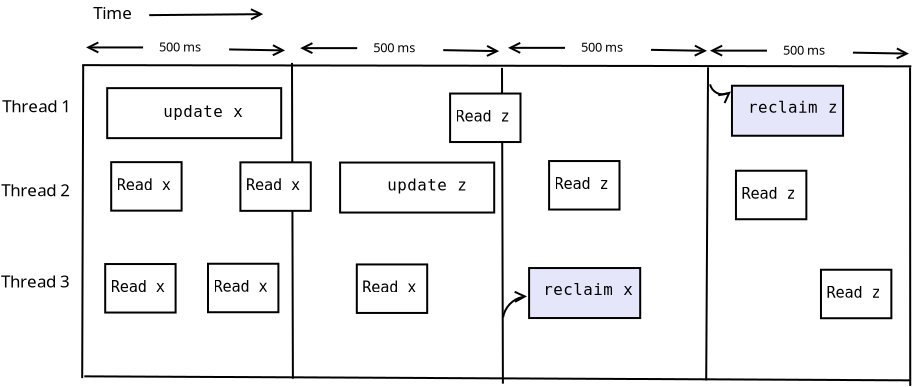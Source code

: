 <?xml version="1.0" encoding="UTF-8"?>
<dia:diagram xmlns:dia="http://www.lysator.liu.se/~alla/dia/">
  <dia:layer name="Background" visible="true" active="true">
    <dia:object type="Standard - Box" version="0" id="O0">
      <dia:attribute name="obj_pos">
        <dia:point val="-65.9,1.7"/>
      </dia:attribute>
      <dia:attribute name="obj_bb">
        <dia:rectangle val="-65.95,1.65;-62.33,4.175"/>
      </dia:attribute>
      <dia:attribute name="elem_corner">
        <dia:point val="-65.9,1.7"/>
      </dia:attribute>
      <dia:attribute name="elem_width">
        <dia:real val="3.52"/>
      </dia:attribute>
      <dia:attribute name="elem_height">
        <dia:real val="2.425"/>
      </dia:attribute>
      <dia:attribute name="show_background">
        <dia:boolean val="true"/>
      </dia:attribute>
    </dia:object>
    <dia:object type="Standard - Line" version="0" id="O1">
      <dia:attribute name="obj_pos">
        <dia:point val="-67.3,-3.15"/>
      </dia:attribute>
      <dia:attribute name="obj_bb">
        <dia:rectangle val="-67.4,-3.2;-67.25,12.55"/>
      </dia:attribute>
      <dia:attribute name="conn_endpoints">
        <dia:point val="-67.3,-3.15"/>
        <dia:point val="-67.35,12.5"/>
      </dia:attribute>
      <dia:attribute name="numcp">
        <dia:int val="1"/>
      </dia:attribute>
    </dia:object>
    <dia:object type="Standard - Line" version="0" id="O2">
      <dia:attribute name="obj_pos">
        <dia:point val="-67.35,-3.15"/>
      </dia:attribute>
      <dia:attribute name="obj_bb">
        <dia:rectangle val="-67.4,-3.2;-25.843,-3.04"/>
      </dia:attribute>
      <dia:attribute name="conn_endpoints">
        <dia:point val="-67.35,-3.15"/>
        <dia:point val="-25.893,-3.09"/>
      </dia:attribute>
      <dia:attribute name="numcp">
        <dia:int val="1"/>
      </dia:attribute>
    </dia:object>
    <dia:object type="Standard - Text" version="1" id="O3">
      <dia:attribute name="obj_pos">
        <dia:point val="-65.625,3.1"/>
      </dia:attribute>
      <dia:attribute name="obj_bb">
        <dia:rectangle val="-65.625,2.393;-62.865,3.28"/>
      </dia:attribute>
      <dia:attribute name="text">
        <dia:composite type="text">
          <dia:attribute name="string">
            <dia:string>#Read x#</dia:string>
          </dia:attribute>
          <dia:attribute name="font">
            <dia:font family="monospace" style="0" name="Courier"/>
          </dia:attribute>
          <dia:attribute name="height">
            <dia:real val="0.953"/>
          </dia:attribute>
          <dia:attribute name="pos">
            <dia:point val="-65.625,3.1"/>
          </dia:attribute>
          <dia:attribute name="color">
            <dia:color val="#000000"/>
          </dia:attribute>
          <dia:attribute name="alignment">
            <dia:enum val="0"/>
          </dia:attribute>
        </dia:composite>
      </dia:attribute>
      <dia:attribute name="valign">
        <dia:enum val="3"/>
      </dia:attribute>
    </dia:object>
    <dia:object type="Standard - Text" version="1" id="O4">
      <dia:attribute name="obj_pos">
        <dia:point val="-66.795,-5.452"/>
      </dia:attribute>
      <dia:attribute name="obj_bb">
        <dia:rectangle val="-66.795,-6.24;-64.723,-5.253"/>
      </dia:attribute>
      <dia:attribute name="text">
        <dia:composite type="text">
          <dia:attribute name="string">
            <dia:string>#Time#</dia:string>
          </dia:attribute>
          <dia:attribute name="font">
            <dia:font family="sans" style="0" name="Helvetica"/>
          </dia:attribute>
          <dia:attribute name="height">
            <dia:real val="1.058"/>
          </dia:attribute>
          <dia:attribute name="pos">
            <dia:point val="-66.795,-5.452"/>
          </dia:attribute>
          <dia:attribute name="color">
            <dia:color val="#000000"/>
          </dia:attribute>
          <dia:attribute name="alignment">
            <dia:enum val="0"/>
          </dia:attribute>
        </dia:composite>
      </dia:attribute>
      <dia:attribute name="valign">
        <dia:enum val="3"/>
      </dia:attribute>
    </dia:object>
    <dia:object type="Standard - Line" version="0" id="O5">
      <dia:attribute name="obj_pos">
        <dia:point val="-64.0,-5.65"/>
      </dia:attribute>
      <dia:attribute name="obj_bb">
        <dia:rectangle val="-64.051,-6.026;-58.188,-5.364"/>
      </dia:attribute>
      <dia:attribute name="conn_endpoints">
        <dia:point val="-64.0,-5.65"/>
        <dia:point val="-58.3,-5.7"/>
      </dia:attribute>
      <dia:attribute name="numcp">
        <dia:int val="1"/>
      </dia:attribute>
      <dia:attribute name="end_arrow">
        <dia:enum val="1"/>
      </dia:attribute>
      <dia:attribute name="end_arrow_length">
        <dia:real val="0.5"/>
      </dia:attribute>
      <dia:attribute name="end_arrow_width">
        <dia:real val="0.5"/>
      </dia:attribute>
    </dia:object>
    <dia:object type="Standard - Text" version="1" id="O6">
      <dia:attribute name="obj_pos">
        <dia:point val="-71.35,-0.8"/>
      </dia:attribute>
      <dia:attribute name="obj_bb">
        <dia:rectangle val="-71.35,-1.587;-67.58,-0.6"/>
      </dia:attribute>
      <dia:attribute name="text">
        <dia:composite type="text">
          <dia:attribute name="string">
            <dia:string>#Thread 1#</dia:string>
          </dia:attribute>
          <dia:attribute name="font">
            <dia:font family="sans" style="0" name="Helvetica"/>
          </dia:attribute>
          <dia:attribute name="height">
            <dia:real val="1.058"/>
          </dia:attribute>
          <dia:attribute name="pos">
            <dia:point val="-71.35,-0.8"/>
          </dia:attribute>
          <dia:attribute name="color">
            <dia:color val="#000000"/>
          </dia:attribute>
          <dia:attribute name="alignment">
            <dia:enum val="0"/>
          </dia:attribute>
        </dia:composite>
      </dia:attribute>
      <dia:attribute name="valign">
        <dia:enum val="3"/>
      </dia:attribute>
    </dia:object>
    <dia:object type="Standard - Text" version="1" id="O7">
      <dia:attribute name="obj_pos">
        <dia:point val="-71.395,3.405"/>
      </dia:attribute>
      <dia:attribute name="obj_bb">
        <dia:rectangle val="-71.395,2.618;-67.625,3.605"/>
      </dia:attribute>
      <dia:attribute name="text">
        <dia:composite type="text">
          <dia:attribute name="string">
            <dia:string>#Thread 2#</dia:string>
          </dia:attribute>
          <dia:attribute name="font">
            <dia:font family="sans" style="0" name="Helvetica"/>
          </dia:attribute>
          <dia:attribute name="height">
            <dia:real val="1.058"/>
          </dia:attribute>
          <dia:attribute name="pos">
            <dia:point val="-71.395,3.405"/>
          </dia:attribute>
          <dia:attribute name="color">
            <dia:color val="#000000"/>
          </dia:attribute>
          <dia:attribute name="alignment">
            <dia:enum val="0"/>
          </dia:attribute>
        </dia:composite>
      </dia:attribute>
      <dia:attribute name="valign">
        <dia:enum val="3"/>
      </dia:attribute>
    </dia:object>
    <dia:object type="Standard - Line" version="0" id="O8">
      <dia:attribute name="obj_pos">
        <dia:point val="-36.057,-3.04"/>
      </dia:attribute>
      <dia:attribute name="obj_bb">
        <dia:rectangle val="-36.2,-3.09;-36.007,12.66"/>
      </dia:attribute>
      <dia:attribute name="conn_endpoints">
        <dia:point val="-36.057,-3.04"/>
        <dia:point val="-36.15,12.61"/>
      </dia:attribute>
      <dia:attribute name="numcp">
        <dia:int val="1"/>
      </dia:attribute>
    </dia:object>
    <dia:object type="Standard - Line" version="0" id="O9">
      <dia:attribute name="obj_pos">
        <dia:point val="-67.245,12.41"/>
      </dia:attribute>
      <dia:attribute name="obj_bb">
        <dia:rectangle val="-67.295,12.36;-25.892,12.66"/>
      </dia:attribute>
      <dia:attribute name="conn_endpoints">
        <dia:point val="-67.245,12.41"/>
        <dia:point val="-25.943,12.61"/>
      </dia:attribute>
      <dia:attribute name="numcp">
        <dia:int val="1"/>
      </dia:attribute>
    </dia:object>
    <dia:object type="Standard - Line" version="0" id="O10">
      <dia:attribute name="obj_pos">
        <dia:point val="-46.36,-3.015"/>
      </dia:attribute>
      <dia:attribute name="obj_bb">
        <dia:rectangle val="-46.41,-3.065;-46.265,12.825"/>
      </dia:attribute>
      <dia:attribute name="conn_endpoints">
        <dia:point val="-46.36,-3.015"/>
        <dia:point val="-46.315,12.775"/>
      </dia:attribute>
      <dia:attribute name="numcp">
        <dia:int val="1"/>
      </dia:attribute>
    </dia:object>
    <dia:object type="Standard - Text" version="1" id="O11">
      <dia:attribute name="obj_pos">
        <dia:point val="-71.41,7.972"/>
      </dia:attribute>
      <dia:attribute name="obj_bb">
        <dia:rectangle val="-71.41,7.185;-67.64,8.172"/>
      </dia:attribute>
      <dia:attribute name="text">
        <dia:composite type="text">
          <dia:attribute name="string">
            <dia:string>#Thread 3#</dia:string>
          </dia:attribute>
          <dia:attribute name="font">
            <dia:font family="sans" style="0" name="Helvetica"/>
          </dia:attribute>
          <dia:attribute name="height">
            <dia:real val="1.058"/>
          </dia:attribute>
          <dia:attribute name="pos">
            <dia:point val="-71.41,7.972"/>
          </dia:attribute>
          <dia:attribute name="color">
            <dia:color val="#000000"/>
          </dia:attribute>
          <dia:attribute name="alignment">
            <dia:enum val="0"/>
          </dia:attribute>
        </dia:composite>
      </dia:attribute>
      <dia:attribute name="valign">
        <dia:enum val="3"/>
      </dia:attribute>
    </dia:object>
    <dia:object type="Standard - Line" version="0" id="O12">
      <dia:attribute name="obj_pos">
        <dia:point val="-56.86,-3.265"/>
      </dia:attribute>
      <dia:attribute name="obj_bb">
        <dia:rectangle val="-56.91,-3.315;-56.765,12.575"/>
      </dia:attribute>
      <dia:attribute name="conn_endpoints">
        <dia:point val="-56.86,-3.265"/>
        <dia:point val="-56.815,12.525"/>
      </dia:attribute>
      <dia:attribute name="numcp">
        <dia:int val="1"/>
      </dia:attribute>
    </dia:object>
    <dia:object type="Standard - Box" version="0" id="O13">
      <dia:attribute name="obj_pos">
        <dia:point val="-66.1,-2"/>
      </dia:attribute>
      <dia:attribute name="obj_bb">
        <dia:rectangle val="-66.15,-2.05;-57.35,0.55"/>
      </dia:attribute>
      <dia:attribute name="elem_corner">
        <dia:point val="-66.1,-2"/>
      </dia:attribute>
      <dia:attribute name="elem_width">
        <dia:real val="8.7"/>
      </dia:attribute>
      <dia:attribute name="elem_height">
        <dia:real val="2.5"/>
      </dia:attribute>
      <dia:attribute name="show_background">
        <dia:boolean val="true"/>
      </dia:attribute>
    </dia:object>
    <dia:object type="Standard - Text" version="1" id="O14">
      <dia:attribute name="obj_pos">
        <dia:point val="-63.795,-0.552"/>
      </dia:attribute>
      <dia:attribute name="obj_bb">
        <dia:rectangle val="-63.795,-1.288;-59.52,-0.365"/>
      </dia:attribute>
      <dia:attribute name="text">
        <dia:composite type="text">
          <dia:attribute name="string">
            <dia:string># update x#</dia:string>
          </dia:attribute>
          <dia:attribute name="font">
            <dia:font family="monospace" style="0" name="Courier"/>
          </dia:attribute>
          <dia:attribute name="height">
            <dia:real val="0.988"/>
          </dia:attribute>
          <dia:attribute name="pos">
            <dia:point val="-63.795,-0.552"/>
          </dia:attribute>
          <dia:attribute name="color">
            <dia:color val="#000000"/>
          </dia:attribute>
          <dia:attribute name="alignment">
            <dia:enum val="0"/>
          </dia:attribute>
        </dia:composite>
      </dia:attribute>
      <dia:attribute name="valign">
        <dia:enum val="3"/>
      </dia:attribute>
    </dia:object>
    <dia:object type="Standard - Box" version="0" id="O15">
      <dia:attribute name="obj_pos">
        <dia:point val="-59.44,1.71"/>
      </dia:attribute>
      <dia:attribute name="obj_bb">
        <dia:rectangle val="-59.49,1.66;-55.87,4.185"/>
      </dia:attribute>
      <dia:attribute name="elem_corner">
        <dia:point val="-59.44,1.71"/>
      </dia:attribute>
      <dia:attribute name="elem_width">
        <dia:real val="3.52"/>
      </dia:attribute>
      <dia:attribute name="elem_height">
        <dia:real val="2.425"/>
      </dia:attribute>
      <dia:attribute name="show_background">
        <dia:boolean val="true"/>
      </dia:attribute>
    </dia:object>
    <dia:object type="Standard - Text" version="1" id="O16">
      <dia:attribute name="obj_pos">
        <dia:point val="-59.165,3.11"/>
      </dia:attribute>
      <dia:attribute name="obj_bb">
        <dia:rectangle val="-59.165,2.402;-56.405,3.29"/>
      </dia:attribute>
      <dia:attribute name="text">
        <dia:composite type="text">
          <dia:attribute name="string">
            <dia:string>#Read x#</dia:string>
          </dia:attribute>
          <dia:attribute name="font">
            <dia:font family="monospace" style="0" name="Courier"/>
          </dia:attribute>
          <dia:attribute name="height">
            <dia:real val="0.953"/>
          </dia:attribute>
          <dia:attribute name="pos">
            <dia:point val="-59.165,3.11"/>
          </dia:attribute>
          <dia:attribute name="color">
            <dia:color val="#000000"/>
          </dia:attribute>
          <dia:attribute name="alignment">
            <dia:enum val="0"/>
          </dia:attribute>
        </dia:composite>
      </dia:attribute>
      <dia:attribute name="valign">
        <dia:enum val="3"/>
      </dia:attribute>
    </dia:object>
    <dia:object type="Standard - Box" version="0" id="O17">
      <dia:attribute name="obj_pos">
        <dia:point val="-66.2,6.795"/>
      </dia:attribute>
      <dia:attribute name="obj_bb">
        <dia:rectangle val="-66.25,6.745;-62.63,9.27"/>
      </dia:attribute>
      <dia:attribute name="elem_corner">
        <dia:point val="-66.2,6.795"/>
      </dia:attribute>
      <dia:attribute name="elem_width">
        <dia:real val="3.52"/>
      </dia:attribute>
      <dia:attribute name="elem_height">
        <dia:real val="2.425"/>
      </dia:attribute>
      <dia:attribute name="show_background">
        <dia:boolean val="true"/>
      </dia:attribute>
    </dia:object>
    <dia:object type="Standard - Text" version="1" id="O18">
      <dia:attribute name="obj_pos">
        <dia:point val="-65.925,8.195"/>
      </dia:attribute>
      <dia:attribute name="obj_bb">
        <dia:rectangle val="-65.925,7.487;-63.165,8.375"/>
      </dia:attribute>
      <dia:attribute name="text">
        <dia:composite type="text">
          <dia:attribute name="string">
            <dia:string>#Read x#</dia:string>
          </dia:attribute>
          <dia:attribute name="font">
            <dia:font family="monospace" style="0" name="Courier"/>
          </dia:attribute>
          <dia:attribute name="height">
            <dia:real val="0.953"/>
          </dia:attribute>
          <dia:attribute name="pos">
            <dia:point val="-65.925,8.195"/>
          </dia:attribute>
          <dia:attribute name="color">
            <dia:color val="#000000"/>
          </dia:attribute>
          <dia:attribute name="alignment">
            <dia:enum val="0"/>
          </dia:attribute>
        </dia:composite>
      </dia:attribute>
      <dia:attribute name="valign">
        <dia:enum val="3"/>
      </dia:attribute>
    </dia:object>
    <dia:object type="Standard - Box" version="0" id="O19">
      <dia:attribute name="obj_pos">
        <dia:point val="-61.06,6.78"/>
      </dia:attribute>
      <dia:attribute name="obj_bb">
        <dia:rectangle val="-61.11,6.73;-57.49,9.255"/>
      </dia:attribute>
      <dia:attribute name="elem_corner">
        <dia:point val="-61.06,6.78"/>
      </dia:attribute>
      <dia:attribute name="elem_width">
        <dia:real val="3.52"/>
      </dia:attribute>
      <dia:attribute name="elem_height">
        <dia:real val="2.425"/>
      </dia:attribute>
      <dia:attribute name="show_background">
        <dia:boolean val="true"/>
      </dia:attribute>
    </dia:object>
    <dia:object type="Standard - Text" version="1" id="O20">
      <dia:attribute name="obj_pos">
        <dia:point val="-60.785,8.18"/>
      </dia:attribute>
      <dia:attribute name="obj_bb">
        <dia:rectangle val="-60.785,7.473;-58.025,8.36"/>
      </dia:attribute>
      <dia:attribute name="text">
        <dia:composite type="text">
          <dia:attribute name="string">
            <dia:string>#Read x#</dia:string>
          </dia:attribute>
          <dia:attribute name="font">
            <dia:font family="monospace" style="0" name="Courier"/>
          </dia:attribute>
          <dia:attribute name="height">
            <dia:real val="0.953"/>
          </dia:attribute>
          <dia:attribute name="pos">
            <dia:point val="-60.785,8.18"/>
          </dia:attribute>
          <dia:attribute name="color">
            <dia:color val="#000000"/>
          </dia:attribute>
          <dia:attribute name="alignment">
            <dia:enum val="0"/>
          </dia:attribute>
        </dia:composite>
      </dia:attribute>
      <dia:attribute name="valign">
        <dia:enum val="3"/>
      </dia:attribute>
    </dia:object>
    <dia:object type="Standard - Box" version="0" id="O21">
      <dia:attribute name="obj_pos">
        <dia:point val="-53.62,6.815"/>
      </dia:attribute>
      <dia:attribute name="obj_bb">
        <dia:rectangle val="-53.67,6.765;-50.05,9.29"/>
      </dia:attribute>
      <dia:attribute name="elem_corner">
        <dia:point val="-53.62,6.815"/>
      </dia:attribute>
      <dia:attribute name="elem_width">
        <dia:real val="3.52"/>
      </dia:attribute>
      <dia:attribute name="elem_height">
        <dia:real val="2.425"/>
      </dia:attribute>
      <dia:attribute name="show_background">
        <dia:boolean val="true"/>
      </dia:attribute>
    </dia:object>
    <dia:object type="Standard - Text" version="1" id="O22">
      <dia:attribute name="obj_pos">
        <dia:point val="-53.345,8.215"/>
      </dia:attribute>
      <dia:attribute name="obj_bb">
        <dia:rectangle val="-53.345,7.508;-50.585,8.395"/>
      </dia:attribute>
      <dia:attribute name="text">
        <dia:composite type="text">
          <dia:attribute name="string">
            <dia:string>#Read x#</dia:string>
          </dia:attribute>
          <dia:attribute name="font">
            <dia:font family="monospace" style="0" name="Courier"/>
          </dia:attribute>
          <dia:attribute name="height">
            <dia:real val="0.953"/>
          </dia:attribute>
          <dia:attribute name="pos">
            <dia:point val="-53.345,8.215"/>
          </dia:attribute>
          <dia:attribute name="color">
            <dia:color val="#000000"/>
          </dia:attribute>
          <dia:attribute name="alignment">
            <dia:enum val="0"/>
          </dia:attribute>
        </dia:composite>
      </dia:attribute>
      <dia:attribute name="valign">
        <dia:enum val="3"/>
      </dia:attribute>
    </dia:object>
    <dia:object type="Standard - Text" version="1" id="O23">
      <dia:attribute name="obj_pos">
        <dia:point val="-52.8,-3.8"/>
      </dia:attribute>
      <dia:attribute name="obj_bb">
        <dia:rectangle val="-52.8,-4.395;-50.42,-3.647"/>
      </dia:attribute>
      <dia:attribute name="text">
        <dia:composite type="text">
          <dia:attribute name="string">
            <dia:string>#500 ms#</dia:string>
          </dia:attribute>
          <dia:attribute name="font">
            <dia:font family="sans" style="0" name="Helvetica"/>
          </dia:attribute>
          <dia:attribute name="height">
            <dia:real val="0.8"/>
          </dia:attribute>
          <dia:attribute name="pos">
            <dia:point val="-52.8,-3.8"/>
          </dia:attribute>
          <dia:attribute name="color">
            <dia:color val="#000000"/>
          </dia:attribute>
          <dia:attribute name="alignment">
            <dia:enum val="0"/>
          </dia:attribute>
        </dia:composite>
      </dia:attribute>
      <dia:attribute name="valign">
        <dia:enum val="3"/>
      </dia:attribute>
    </dia:object>
    <dia:object type="Standard - Line" version="0" id="O24">
      <dia:attribute name="obj_pos">
        <dia:point val="-49.3,-3.9"/>
      </dia:attribute>
      <dia:attribute name="obj_bb">
        <dia:rectangle val="-49.351,-4.191;-46.388,-3.529"/>
      </dia:attribute>
      <dia:attribute name="conn_endpoints">
        <dia:point val="-49.3,-3.9"/>
        <dia:point val="-46.5,-3.85"/>
      </dia:attribute>
      <dia:attribute name="numcp">
        <dia:int val="1"/>
      </dia:attribute>
      <dia:attribute name="end_arrow">
        <dia:enum val="1"/>
      </dia:attribute>
      <dia:attribute name="end_arrow_length">
        <dia:real val="0.5"/>
      </dia:attribute>
      <dia:attribute name="end_arrow_width">
        <dia:real val="0.5"/>
      </dia:attribute>
    </dia:object>
    <dia:object type="Standard - Line" version="0" id="O25">
      <dia:attribute name="obj_pos">
        <dia:point val="-56.45,-4"/>
      </dia:attribute>
      <dia:attribute name="obj_bb">
        <dia:rectangle val="-56.5,-4.331;-53.55,-3.669"/>
      </dia:attribute>
      <dia:attribute name="conn_endpoints">
        <dia:point val="-56.45,-4"/>
        <dia:point val="-53.6,-4"/>
      </dia:attribute>
      <dia:attribute name="numcp">
        <dia:int val="1"/>
      </dia:attribute>
      <dia:attribute name="start_arrow">
        <dia:enum val="1"/>
      </dia:attribute>
      <dia:attribute name="start_arrow_length">
        <dia:real val="0.5"/>
      </dia:attribute>
      <dia:attribute name="start_arrow_width">
        <dia:real val="0.5"/>
      </dia:attribute>
    </dia:object>
    <dia:object type="Standard - Text" version="1" id="O26">
      <dia:attribute name="obj_pos">
        <dia:point val="-63.505,-3.835"/>
      </dia:attribute>
      <dia:attribute name="obj_bb">
        <dia:rectangle val="-63.505,-4.43;-61.125,-3.683"/>
      </dia:attribute>
      <dia:attribute name="text">
        <dia:composite type="text">
          <dia:attribute name="string">
            <dia:string>#500 ms#</dia:string>
          </dia:attribute>
          <dia:attribute name="font">
            <dia:font family="sans" style="0" name="Helvetica"/>
          </dia:attribute>
          <dia:attribute name="height">
            <dia:real val="0.8"/>
          </dia:attribute>
          <dia:attribute name="pos">
            <dia:point val="-63.505,-3.835"/>
          </dia:attribute>
          <dia:attribute name="color">
            <dia:color val="#000000"/>
          </dia:attribute>
          <dia:attribute name="alignment">
            <dia:enum val="0"/>
          </dia:attribute>
        </dia:composite>
      </dia:attribute>
      <dia:attribute name="valign">
        <dia:enum val="3"/>
      </dia:attribute>
    </dia:object>
    <dia:object type="Standard - Line" version="0" id="O27">
      <dia:attribute name="obj_pos">
        <dia:point val="-60.005,-3.935"/>
      </dia:attribute>
      <dia:attribute name="obj_bb">
        <dia:rectangle val="-60.056,-4.226;-57.093,-3.564"/>
      </dia:attribute>
      <dia:attribute name="conn_endpoints">
        <dia:point val="-60.005,-3.935"/>
        <dia:point val="-57.205,-3.885"/>
      </dia:attribute>
      <dia:attribute name="numcp">
        <dia:int val="1"/>
      </dia:attribute>
      <dia:attribute name="end_arrow">
        <dia:enum val="1"/>
      </dia:attribute>
      <dia:attribute name="end_arrow_length">
        <dia:real val="0.5"/>
      </dia:attribute>
      <dia:attribute name="end_arrow_width">
        <dia:real val="0.5"/>
      </dia:attribute>
    </dia:object>
    <dia:object type="Standard - Line" version="0" id="O28">
      <dia:attribute name="obj_pos">
        <dia:point val="-67.155,-4.035"/>
      </dia:attribute>
      <dia:attribute name="obj_bb">
        <dia:rectangle val="-67.205,-4.366;-64.255,-3.704"/>
      </dia:attribute>
      <dia:attribute name="conn_endpoints">
        <dia:point val="-67.155,-4.035"/>
        <dia:point val="-64.305,-4.035"/>
      </dia:attribute>
      <dia:attribute name="numcp">
        <dia:int val="1"/>
      </dia:attribute>
      <dia:attribute name="start_arrow">
        <dia:enum val="1"/>
      </dia:attribute>
      <dia:attribute name="start_arrow_length">
        <dia:real val="0.5"/>
      </dia:attribute>
      <dia:attribute name="start_arrow_width">
        <dia:real val="0.5"/>
      </dia:attribute>
    </dia:object>
    <dia:object type="Standard - Text" version="1" id="O29">
      <dia:attribute name="obj_pos">
        <dia:point val="-42.41,-3.815"/>
      </dia:attribute>
      <dia:attribute name="obj_bb">
        <dia:rectangle val="-42.41,-4.41;-40.03,-3.663"/>
      </dia:attribute>
      <dia:attribute name="text">
        <dia:composite type="text">
          <dia:attribute name="string">
            <dia:string>#500 ms#</dia:string>
          </dia:attribute>
          <dia:attribute name="font">
            <dia:font family="sans" style="0" name="Helvetica"/>
          </dia:attribute>
          <dia:attribute name="height">
            <dia:real val="0.8"/>
          </dia:attribute>
          <dia:attribute name="pos">
            <dia:point val="-42.41,-3.815"/>
          </dia:attribute>
          <dia:attribute name="color">
            <dia:color val="#000000"/>
          </dia:attribute>
          <dia:attribute name="alignment">
            <dia:enum val="0"/>
          </dia:attribute>
        </dia:composite>
      </dia:attribute>
      <dia:attribute name="valign">
        <dia:enum val="3"/>
      </dia:attribute>
    </dia:object>
    <dia:object type="Standard - Line" version="0" id="O30">
      <dia:attribute name="obj_pos">
        <dia:point val="-38.91,-3.915"/>
      </dia:attribute>
      <dia:attribute name="obj_bb">
        <dia:rectangle val="-38.961,-4.206;-35.998,-3.544"/>
      </dia:attribute>
      <dia:attribute name="conn_endpoints">
        <dia:point val="-38.91,-3.915"/>
        <dia:point val="-36.11,-3.865"/>
      </dia:attribute>
      <dia:attribute name="numcp">
        <dia:int val="1"/>
      </dia:attribute>
      <dia:attribute name="end_arrow">
        <dia:enum val="1"/>
      </dia:attribute>
      <dia:attribute name="end_arrow_length">
        <dia:real val="0.5"/>
      </dia:attribute>
      <dia:attribute name="end_arrow_width">
        <dia:real val="0.5"/>
      </dia:attribute>
    </dia:object>
    <dia:object type="Standard - Line" version="0" id="O31">
      <dia:attribute name="obj_pos">
        <dia:point val="-46.06,-4.015"/>
      </dia:attribute>
      <dia:attribute name="obj_bb">
        <dia:rectangle val="-46.11,-4.346;-43.16,-3.684"/>
      </dia:attribute>
      <dia:attribute name="conn_endpoints">
        <dia:point val="-46.06,-4.015"/>
        <dia:point val="-43.21,-4.015"/>
      </dia:attribute>
      <dia:attribute name="numcp">
        <dia:int val="1"/>
      </dia:attribute>
      <dia:attribute name="start_arrow">
        <dia:enum val="1"/>
      </dia:attribute>
      <dia:attribute name="start_arrow_length">
        <dia:real val="0.5"/>
      </dia:attribute>
      <dia:attribute name="start_arrow_width">
        <dia:real val="0.5"/>
      </dia:attribute>
    </dia:object>
    <dia:object type="Standard - Box" version="0" id="O32">
      <dia:attribute name="obj_pos">
        <dia:point val="-54.455,1.72"/>
      </dia:attribute>
      <dia:attribute name="obj_bb">
        <dia:rectangle val="-54.505,1.67;-46.7,4.27"/>
      </dia:attribute>
      <dia:attribute name="elem_corner">
        <dia:point val="-54.455,1.72"/>
      </dia:attribute>
      <dia:attribute name="elem_width">
        <dia:real val="7.705"/>
      </dia:attribute>
      <dia:attribute name="elem_height">
        <dia:real val="2.5"/>
      </dia:attribute>
      <dia:attribute name="show_background">
        <dia:boolean val="true"/>
      </dia:attribute>
    </dia:object>
    <dia:object type="Standard - Text" version="1" id="O33">
      <dia:attribute name="obj_pos">
        <dia:point val="-52.6,3.118"/>
      </dia:attribute>
      <dia:attribute name="obj_bb">
        <dia:rectangle val="-52.6,2.382;-48.325,3.305"/>
      </dia:attribute>
      <dia:attribute name="text">
        <dia:composite type="text">
          <dia:attribute name="string">
            <dia:string># update z#</dia:string>
          </dia:attribute>
          <dia:attribute name="font">
            <dia:font family="monospace" style="0" name="Courier"/>
          </dia:attribute>
          <dia:attribute name="height">
            <dia:real val="0.988"/>
          </dia:attribute>
          <dia:attribute name="pos">
            <dia:point val="-52.6,3.118"/>
          </dia:attribute>
          <dia:attribute name="color">
            <dia:color val="#000000"/>
          </dia:attribute>
          <dia:attribute name="alignment">
            <dia:enum val="0"/>
          </dia:attribute>
        </dia:composite>
      </dia:attribute>
      <dia:attribute name="valign">
        <dia:enum val="3"/>
      </dia:attribute>
    </dia:object>
    <dia:object type="Standard - Box" version="0" id="O34">
      <dia:attribute name="obj_pos">
        <dia:point val="-48.955,-1.73"/>
      </dia:attribute>
      <dia:attribute name="obj_bb">
        <dia:rectangle val="-49.005,-1.78;-45.385,0.745"/>
      </dia:attribute>
      <dia:attribute name="elem_corner">
        <dia:point val="-48.955,-1.73"/>
      </dia:attribute>
      <dia:attribute name="elem_width">
        <dia:real val="3.52"/>
      </dia:attribute>
      <dia:attribute name="elem_height">
        <dia:real val="2.425"/>
      </dia:attribute>
      <dia:attribute name="show_background">
        <dia:boolean val="true"/>
      </dia:attribute>
    </dia:object>
    <dia:object type="Standard - Text" version="1" id="O35">
      <dia:attribute name="obj_pos">
        <dia:point val="-48.68,-0.33"/>
      </dia:attribute>
      <dia:attribute name="obj_bb">
        <dia:rectangle val="-48.68,-1.038;-45.92,-0.15"/>
      </dia:attribute>
      <dia:attribute name="text">
        <dia:composite type="text">
          <dia:attribute name="string">
            <dia:string>#Read z#</dia:string>
          </dia:attribute>
          <dia:attribute name="font">
            <dia:font family="monospace" style="0" name="Courier"/>
          </dia:attribute>
          <dia:attribute name="height">
            <dia:real val="0.953"/>
          </dia:attribute>
          <dia:attribute name="pos">
            <dia:point val="-48.68,-0.33"/>
          </dia:attribute>
          <dia:attribute name="color">
            <dia:color val="#000000"/>
          </dia:attribute>
          <dia:attribute name="alignment">
            <dia:enum val="0"/>
          </dia:attribute>
        </dia:composite>
      </dia:attribute>
      <dia:attribute name="valign">
        <dia:enum val="3"/>
      </dia:attribute>
    </dia:object>
    <dia:object type="Standard - Box" version="0" id="O36">
      <dia:attribute name="obj_pos">
        <dia:point val="-45.005,6.995"/>
      </dia:attribute>
      <dia:attribute name="obj_bb">
        <dia:rectangle val="-45.055,6.945;-39.4,9.545"/>
      </dia:attribute>
      <dia:attribute name="elem_corner">
        <dia:point val="-45.005,6.995"/>
      </dia:attribute>
      <dia:attribute name="elem_width">
        <dia:real val="5.555"/>
      </dia:attribute>
      <dia:attribute name="elem_height">
        <dia:real val="2.5"/>
      </dia:attribute>
      <dia:attribute name="border_width">
        <dia:real val="0.1"/>
      </dia:attribute>
      <dia:attribute name="inner_color">
        <dia:color val="#e6e6fa"/>
      </dia:attribute>
      <dia:attribute name="show_background">
        <dia:boolean val="true"/>
      </dia:attribute>
    </dia:object>
    <dia:object type="Standard - Text" version="1" id="O37">
      <dia:attribute name="obj_pos">
        <dia:point val="-44.8,8.342"/>
      </dia:attribute>
      <dia:attribute name="obj_bb">
        <dia:rectangle val="-44.8,7.607;-40.05,8.53"/>
      </dia:attribute>
      <dia:attribute name="text">
        <dia:composite type="text">
          <dia:attribute name="string">
            <dia:string># reclaim x#</dia:string>
          </dia:attribute>
          <dia:attribute name="font">
            <dia:font family="monospace" style="0" name="Courier"/>
          </dia:attribute>
          <dia:attribute name="height">
            <dia:real val="0.988"/>
          </dia:attribute>
          <dia:attribute name="pos">
            <dia:point val="-44.8,8.342"/>
          </dia:attribute>
          <dia:attribute name="color">
            <dia:color val="#000000"/>
          </dia:attribute>
          <dia:attribute name="alignment">
            <dia:enum val="0"/>
          </dia:attribute>
        </dia:composite>
      </dia:attribute>
      <dia:attribute name="valign">
        <dia:enum val="3"/>
      </dia:attribute>
    </dia:object>
    <dia:object type="Standard - Box" version="0" id="O38">
      <dia:attribute name="obj_pos">
        <dia:point val="-44.005,1.645"/>
      </dia:attribute>
      <dia:attribute name="obj_bb">
        <dia:rectangle val="-44.055,1.595;-40.435,4.12"/>
      </dia:attribute>
      <dia:attribute name="elem_corner">
        <dia:point val="-44.005,1.645"/>
      </dia:attribute>
      <dia:attribute name="elem_width">
        <dia:real val="3.52"/>
      </dia:attribute>
      <dia:attribute name="elem_height">
        <dia:real val="2.425"/>
      </dia:attribute>
      <dia:attribute name="show_background">
        <dia:boolean val="true"/>
      </dia:attribute>
    </dia:object>
    <dia:object type="Standard - Text" version="1" id="O39">
      <dia:attribute name="obj_pos">
        <dia:point val="-43.73,3.045"/>
      </dia:attribute>
      <dia:attribute name="obj_bb">
        <dia:rectangle val="-43.73,2.337;-40.97,3.225"/>
      </dia:attribute>
      <dia:attribute name="text">
        <dia:composite type="text">
          <dia:attribute name="string">
            <dia:string>#Read z#</dia:string>
          </dia:attribute>
          <dia:attribute name="font">
            <dia:font family="monospace" style="0" name="Courier"/>
          </dia:attribute>
          <dia:attribute name="height">
            <dia:real val="0.953"/>
          </dia:attribute>
          <dia:attribute name="pos">
            <dia:point val="-43.73,3.045"/>
          </dia:attribute>
          <dia:attribute name="color">
            <dia:color val="#000000"/>
          </dia:attribute>
          <dia:attribute name="alignment">
            <dia:enum val="0"/>
          </dia:attribute>
        </dia:composite>
      </dia:attribute>
      <dia:attribute name="valign">
        <dia:enum val="3"/>
      </dia:attribute>
    </dia:object>
    <dia:object type="Standard - Line" version="0" id="O40">
      <dia:attribute name="obj_pos">
        <dia:point val="-25.957,-3.04"/>
      </dia:attribute>
      <dia:attribute name="obj_bb">
        <dia:rectangle val="-26.007,-3.09;-25.898,12.94"/>
      </dia:attribute>
      <dia:attribute name="conn_endpoints">
        <dia:point val="-25.957,-3.04"/>
        <dia:point val="-25.948,12.89"/>
      </dia:attribute>
      <dia:attribute name="numcp">
        <dia:int val="1"/>
      </dia:attribute>
    </dia:object>
    <dia:object type="Standard - Box" version="0" id="O41">
      <dia:attribute name="obj_pos">
        <dia:point val="-34.862,-2.12"/>
      </dia:attribute>
      <dia:attribute name="obj_bb">
        <dia:rectangle val="-34.912,-2.17;-29.257,0.43"/>
      </dia:attribute>
      <dia:attribute name="elem_corner">
        <dia:point val="-34.862,-2.12"/>
      </dia:attribute>
      <dia:attribute name="elem_width">
        <dia:real val="5.555"/>
      </dia:attribute>
      <dia:attribute name="elem_height">
        <dia:real val="2.5"/>
      </dia:attribute>
      <dia:attribute name="border_width">
        <dia:real val="0.1"/>
      </dia:attribute>
      <dia:attribute name="inner_color">
        <dia:color val="#e6e6fa"/>
      </dia:attribute>
      <dia:attribute name="show_background">
        <dia:boolean val="true"/>
      </dia:attribute>
    </dia:object>
    <dia:object type="Standard - Text" version="1" id="O42">
      <dia:attribute name="obj_pos">
        <dia:point val="-34.562,-0.77"/>
      </dia:attribute>
      <dia:attribute name="obj_bb">
        <dia:rectangle val="-34.562,-1.505;-29.812,-0.583"/>
      </dia:attribute>
      <dia:attribute name="text">
        <dia:composite type="text">
          <dia:attribute name="string">
            <dia:string># reclaim z#</dia:string>
          </dia:attribute>
          <dia:attribute name="font">
            <dia:font family="monospace" style="0" name="Courier"/>
          </dia:attribute>
          <dia:attribute name="height">
            <dia:real val="0.988"/>
          </dia:attribute>
          <dia:attribute name="pos">
            <dia:point val="-34.562,-0.77"/>
          </dia:attribute>
          <dia:attribute name="color">
            <dia:color val="#000000"/>
          </dia:attribute>
          <dia:attribute name="alignment">
            <dia:enum val="0"/>
          </dia:attribute>
        </dia:composite>
      </dia:attribute>
      <dia:attribute name="valign">
        <dia:enum val="3"/>
      </dia:attribute>
    </dia:object>
    <dia:object type="Standard - Box" version="0" id="O43">
      <dia:attribute name="obj_pos">
        <dia:point val="-34.662,2.13"/>
      </dia:attribute>
      <dia:attribute name="obj_bb">
        <dia:rectangle val="-34.712,2.08;-31.092,4.605"/>
      </dia:attribute>
      <dia:attribute name="elem_corner">
        <dia:point val="-34.662,2.13"/>
      </dia:attribute>
      <dia:attribute name="elem_width">
        <dia:real val="3.52"/>
      </dia:attribute>
      <dia:attribute name="elem_height">
        <dia:real val="2.425"/>
      </dia:attribute>
      <dia:attribute name="show_background">
        <dia:boolean val="true"/>
      </dia:attribute>
    </dia:object>
    <dia:object type="Standard - Text" version="1" id="O44">
      <dia:attribute name="obj_pos">
        <dia:point val="-34.387,3.53"/>
      </dia:attribute>
      <dia:attribute name="obj_bb">
        <dia:rectangle val="-34.387,2.822;-31.627,3.71"/>
      </dia:attribute>
      <dia:attribute name="text">
        <dia:composite type="text">
          <dia:attribute name="string">
            <dia:string>#Read z#</dia:string>
          </dia:attribute>
          <dia:attribute name="font">
            <dia:font family="monospace" style="0" name="Courier"/>
          </dia:attribute>
          <dia:attribute name="height">
            <dia:real val="0.953"/>
          </dia:attribute>
          <dia:attribute name="pos">
            <dia:point val="-34.387,3.53"/>
          </dia:attribute>
          <dia:attribute name="color">
            <dia:color val="#000000"/>
          </dia:attribute>
          <dia:attribute name="alignment">
            <dia:enum val="0"/>
          </dia:attribute>
        </dia:composite>
      </dia:attribute>
      <dia:attribute name="valign">
        <dia:enum val="3"/>
      </dia:attribute>
    </dia:object>
    <dia:object type="Standard - Box" version="0" id="O45">
      <dia:attribute name="obj_pos">
        <dia:point val="-30.412,7.08"/>
      </dia:attribute>
      <dia:attribute name="obj_bb">
        <dia:rectangle val="-30.462,7.03;-26.842,9.555"/>
      </dia:attribute>
      <dia:attribute name="elem_corner">
        <dia:point val="-30.412,7.08"/>
      </dia:attribute>
      <dia:attribute name="elem_width">
        <dia:real val="3.52"/>
      </dia:attribute>
      <dia:attribute name="elem_height">
        <dia:real val="2.425"/>
      </dia:attribute>
      <dia:attribute name="show_background">
        <dia:boolean val="true"/>
      </dia:attribute>
    </dia:object>
    <dia:object type="Standard - Text" version="1" id="O46">
      <dia:attribute name="obj_pos">
        <dia:point val="-30.137,8.48"/>
      </dia:attribute>
      <dia:attribute name="obj_bb">
        <dia:rectangle val="-30.137,7.772;-27.377,8.66"/>
      </dia:attribute>
      <dia:attribute name="text">
        <dia:composite type="text">
          <dia:attribute name="string">
            <dia:string>#Read z#</dia:string>
          </dia:attribute>
          <dia:attribute name="font">
            <dia:font family="monospace" style="0" name="Courier"/>
          </dia:attribute>
          <dia:attribute name="height">
            <dia:real val="0.953"/>
          </dia:attribute>
          <dia:attribute name="pos">
            <dia:point val="-30.137,8.48"/>
          </dia:attribute>
          <dia:attribute name="color">
            <dia:color val="#000000"/>
          </dia:attribute>
          <dia:attribute name="alignment">
            <dia:enum val="0"/>
          </dia:attribute>
        </dia:composite>
      </dia:attribute>
      <dia:attribute name="valign">
        <dia:enum val="3"/>
      </dia:attribute>
    </dia:object>
    <dia:object type="Standard - Text" version="1" id="O47">
      <dia:attribute name="obj_pos">
        <dia:point val="-32.312,-3.675"/>
      </dia:attribute>
      <dia:attribute name="obj_bb">
        <dia:rectangle val="-32.331,-4.289;-29.932,-3.485"/>
      </dia:attribute>
      <dia:attribute name="text">
        <dia:composite type="text">
          <dia:attribute name="string">
            <dia:string>#500 ms#</dia:string>
          </dia:attribute>
          <dia:attribute name="font">
            <dia:font family="sans" style="0" name="Helvetica"/>
          </dia:attribute>
          <dia:attribute name="height">
            <dia:real val="0.8"/>
          </dia:attribute>
          <dia:attribute name="pos">
            <dia:point val="-32.312,-3.675"/>
          </dia:attribute>
          <dia:attribute name="color">
            <dia:color val="#000000"/>
          </dia:attribute>
          <dia:attribute name="alignment">
            <dia:enum val="0"/>
          </dia:attribute>
        </dia:composite>
      </dia:attribute>
      <dia:attribute name="valign">
        <dia:enum val="3"/>
      </dia:attribute>
    </dia:object>
    <dia:object type="Standard - Line" version="0" id="O48">
      <dia:attribute name="obj_pos">
        <dia:point val="-28.812,-3.775"/>
      </dia:attribute>
      <dia:attribute name="obj_bb">
        <dia:rectangle val="-28.863,-4.066;-25.9,-3.404"/>
      </dia:attribute>
      <dia:attribute name="conn_endpoints">
        <dia:point val="-28.812,-3.775"/>
        <dia:point val="-26.012,-3.725"/>
      </dia:attribute>
      <dia:attribute name="numcp">
        <dia:int val="1"/>
      </dia:attribute>
      <dia:attribute name="end_arrow">
        <dia:enum val="1"/>
      </dia:attribute>
      <dia:attribute name="end_arrow_length">
        <dia:real val="0.5"/>
      </dia:attribute>
      <dia:attribute name="end_arrow_width">
        <dia:real val="0.5"/>
      </dia:attribute>
    </dia:object>
    <dia:object type="Standard - Line" version="0" id="O49">
      <dia:attribute name="obj_pos">
        <dia:point val="-35.962,-3.875"/>
      </dia:attribute>
      <dia:attribute name="obj_bb">
        <dia:rectangle val="-36.012,-4.206;-33.062,-3.544"/>
      </dia:attribute>
      <dia:attribute name="conn_endpoints">
        <dia:point val="-35.962,-3.875"/>
        <dia:point val="-33.112,-3.875"/>
      </dia:attribute>
      <dia:attribute name="numcp">
        <dia:int val="1"/>
      </dia:attribute>
      <dia:attribute name="start_arrow">
        <dia:enum val="1"/>
      </dia:attribute>
      <dia:attribute name="start_arrow_length">
        <dia:real val="0.5"/>
      </dia:attribute>
      <dia:attribute name="start_arrow_width">
        <dia:real val="0.5"/>
      </dia:attribute>
    </dia:object>
    <dia:object type="Standard - Arc" version="0" id="O50">
      <dia:attribute name="obj_pos">
        <dia:point val="-45.107,8.41"/>
      </dia:attribute>
      <dia:attribute name="obj_bb">
        <dia:rectangle val="-46.378,8.105;-45.036,9.531"/>
      </dia:attribute>
      <dia:attribute name="conn_endpoints">
        <dia:point val="-45.107,8.41"/>
        <dia:point val="-46.307,9.46"/>
      </dia:attribute>
      <dia:attribute name="curve_distance">
        <dia:real val="0.282"/>
      </dia:attribute>
      <dia:attribute name="line_width">
        <dia:real val="0.1"/>
      </dia:attribute>
      <dia:attribute name="start_arrow">
        <dia:enum val="1"/>
      </dia:attribute>
      <dia:attribute name="start_arrow_length">
        <dia:real val="0.5"/>
      </dia:attribute>
      <dia:attribute name="start_arrow_width">
        <dia:real val="0.5"/>
      </dia:attribute>
    </dia:object>
    <dia:object type="Standard - Arc" version="0" id="O51">
      <dia:attribute name="obj_pos">
        <dia:point val="-32.084,-0.87"/>
      </dia:attribute>
      <dia:attribute name="obj_bb">
        <dia:rectangle val="-36.02,-2.253;-32.021,-0.561"/>
      </dia:attribute>
      <dia:attribute name="conn_endpoints">
        <dia:point val="-32.084,-0.87"/>
        <dia:point val="-35.957,-2.19"/>
      </dia:attribute>
      <dia:attribute name="curve_distance">
        <dia:real val="-0.305"/>
      </dia:attribute>
      <dia:attribute name="line_width">
        <dia:real val="0.1"/>
      </dia:attribute>
      <dia:attribute name="start_arrow">
        <dia:enum val="1"/>
      </dia:attribute>
      <dia:attribute name="start_arrow_length">
        <dia:real val="0.5"/>
      </dia:attribute>
      <dia:attribute name="start_arrow_width">
        <dia:real val="0.5"/>
      </dia:attribute>
      <dia:connections>
        <dia:connection handle="0" to="O41" connection="8"/>
      </dia:connections>
    </dia:object>
  </dia:layer>
</dia:diagram>
